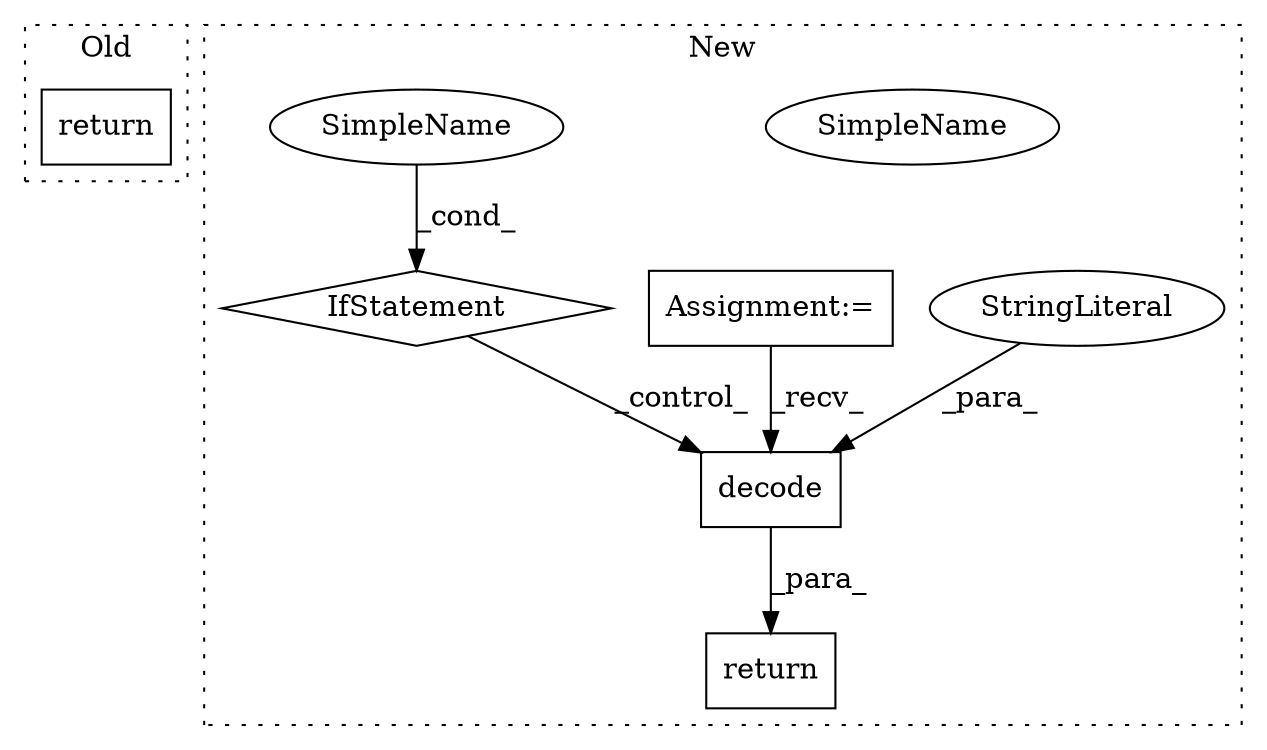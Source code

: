 digraph G {
subgraph cluster0 {
1 [label="return" a="41" s="744" l="7" shape="box"];
label = "Old";
style="dotted";
}
subgraph cluster1 {
2 [label="decode" a="32" s="1068,1081" l="7,1" shape="box"];
3 [label="return" a="41" s="1031" l="18" shape="box"];
4 [label="StringLiteral" a="45" s="1075" l="6" shape="ellipse"];
5 [label="IfStatement" a="25" s="1184" l="32" shape="diamond"];
6 [label="SimpleName" a="42" s="1211" l="5" shape="ellipse"];
7 [label="Assignment:=" a="7" s="427" l="1" shape="box"];
8 [label="SimpleName" a="42" s="1211" l="5" shape="ellipse"];
label = "New";
style="dotted";
}
2 -> 3 [label="_para_"];
4 -> 2 [label="_para_"];
5 -> 2 [label="_control_"];
7 -> 2 [label="_recv_"];
8 -> 5 [label="_cond_"];
}